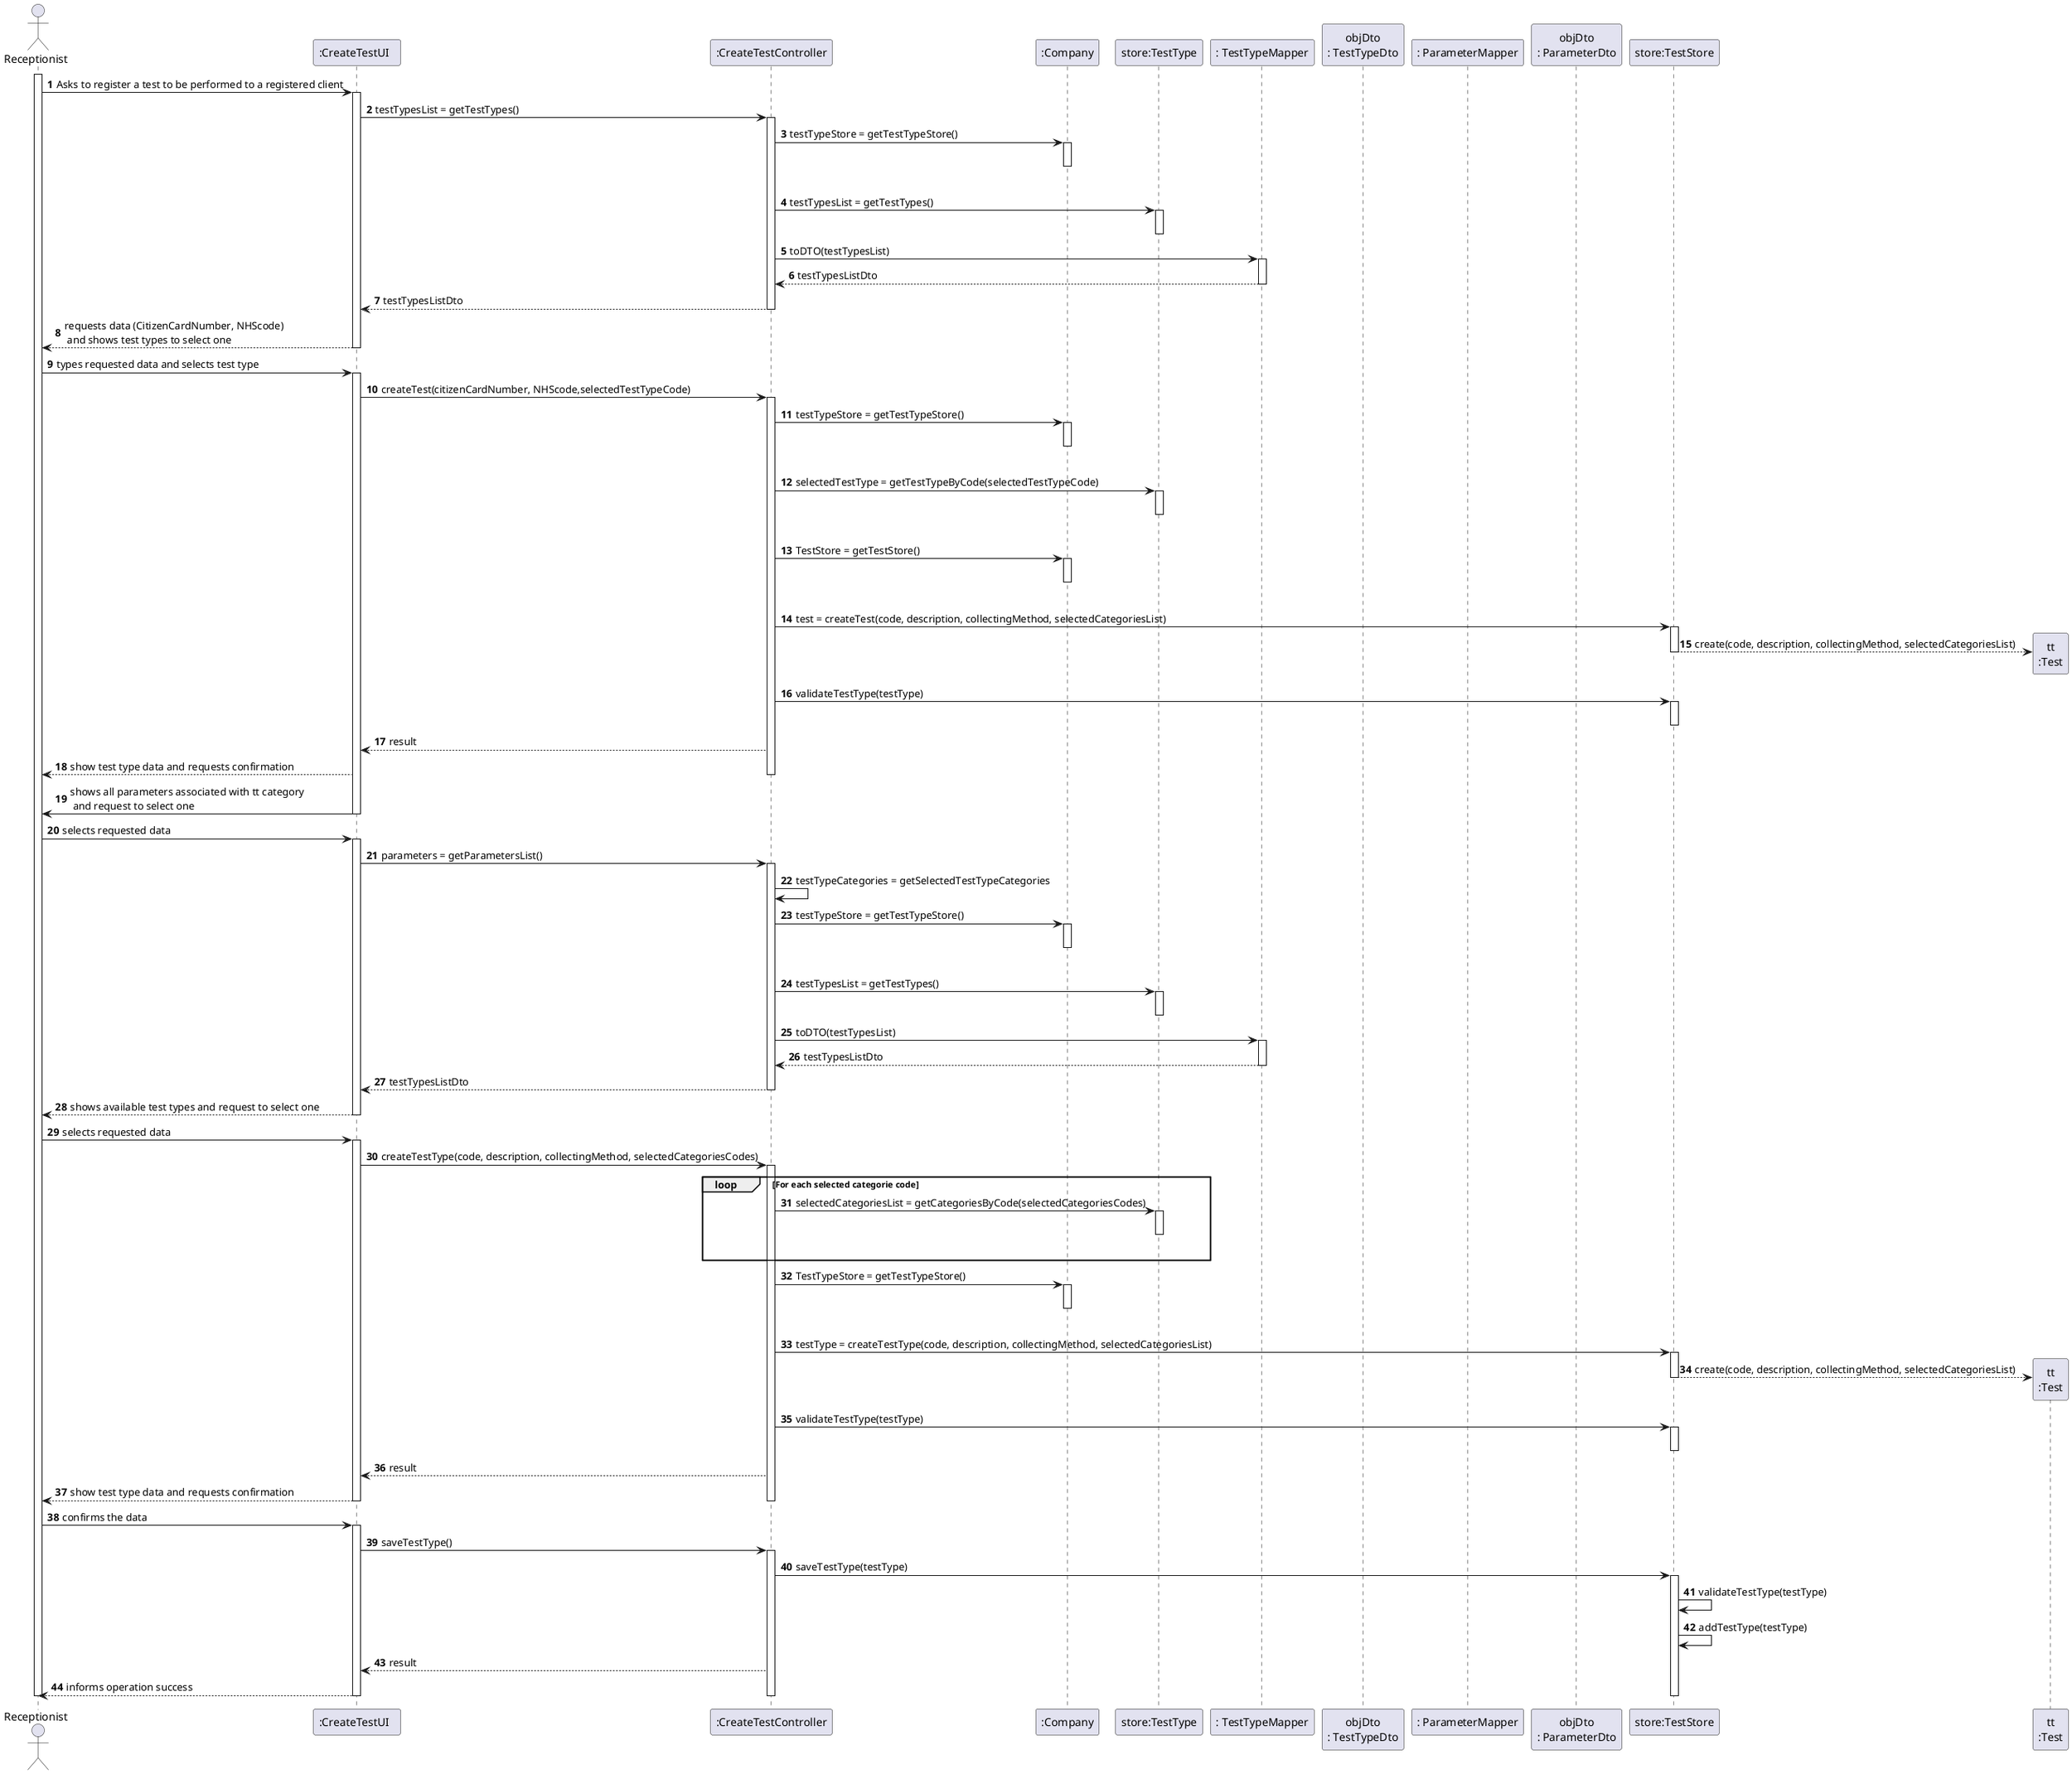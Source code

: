 @startuml
autonumber
'hide footbox
actor "Receptionist" as ADM

participant ":CreateTestUI  " as UI
participant ":CreateTestController" as CTRL
participant ":Company" as PLAT
participant "store:TestType" as TEST_TYPE_STORE
participant ": TestTypeMapper" as TT_MAPPER
participant "objDto\n: TestTypeDto" as TT_DTO
participant ": ParameterMapper" as PARAM_MAPPER
participant "objDto\n: ParameterDto" as PARAM_DTO
/'participant ":Platform" as PLAT'/
participant "store:TestStore" as ORG
participant "tt\n:Test" as TAREFA


activate ADM
ADM -> UI : Asks to register a test to be performed to a registered client
activate UI
UI -> CTRL : testTypesList = getTestTypes()
activate CTRL
CTRL -> PLAT : testTypeStore = getTestTypeStore()
activate PLAT
|||
deactivate PLAT

CTRL -> TEST_TYPE_STORE : testTypesList = getTestTypes()
activate TEST_TYPE_STORE
deactivate TEST_TYPE_STORE


CTRL -> TT_MAPPER : toDTO(testTypesList)
activate TT_MAPPER
TT_MAPPER --> CTRL : testTypesListDto
deactivate TT_MAPPER


CTRL --> UI : testTypesListDto
deactivate CTRL

UI --> ADM : requests data (CitizenCardNumber, NHScode) \n and shows test types to select one
deactivate UI


ADM -> UI : types requested data and selects test type
activate UI
UI -> CTRL : createTest(citizenCardNumber, NHScode,selectedTestTypeCode)
activate CTRL

CTRL -> PLAT : testTypeStore = getTestTypeStore()
activate PLAT
|||
deactivate PLAT

CTRL -> TEST_TYPE_STORE : selectedTestType = getTestTypeByCode(selectedTestTypeCode)
activate TEST_TYPE_STORE
|||
deactivate TEST_TYPE_STORE


CTRL -> PLAT : TestStore = getTestStore()
activate PLAT
|||
deactivate PLAT
CTRL -> ORG: test = createTest(code, description, collectingMethod, selectedCategoriesList)
activate ORG

ORG --> TAREFA**: create(code, description, collectingMethod, selectedCategoriesList)
deactivate ORG
CTRL -> ORG: validateTestType(testType)
activate ORG
deactivate ORG
CTRL --> UI: result

UI --> ADM: show test type data and requests confirmation
deactivate ORG
deactivate PLAT
deactivate CTRL

UI -> ADM : shows all parameters associated with tt category \n and request to select one
deactivate UI

ADM -> UI : selects requested data
activate UI

UI -> CTRL : parameters = getParametersList()
activate CTRL
CTRL -> CTRL : testTypeCategories = getSelectedTestTypeCategories
CTRL -> PLAT : testTypeStore = getTestTypeStore()
activate PLAT
|||
deactivate PLAT

CTRL -> TEST_TYPE_STORE : testTypesList = getTestTypes()
activate TEST_TYPE_STORE
deactivate TEST_TYPE_STORE


CTRL -> TT_MAPPER : toDTO(testTypesList)
activate TT_MAPPER
TT_MAPPER --> CTRL : testTypesListDto
deactivate TT_MAPPER


CTRL --> UI : testTypesListDto
deactivate CTRL

UI --> ADM : shows available test types and request to select one
deactivate PLAT
deactivate UI


ADM -> UI : selects requested data
activate UI
UI -> CTRL : createTestType(code, description, collectingMethod, selectedCategoriesCodes)
activate CTRL


loop For each selected categorie code
CTRL -> TEST_TYPE_STORE : selectedCategoriesList = getCategoriesByCode(selectedCategoriesCodes)
activate TEST_TYPE_STORE
|||
deactivate TEST_TYPE_STORE
end

CTRL -> PLAT : TestTypeStore = getTestTypeStore()
activate PLAT
|||
deactivate PLAT
CTRL -> ORG: testType = createTestType(code, description, collectingMethod, selectedCategoriesList)
activate ORG

ORG --> TAREFA**: create(code, description, collectingMethod, selectedCategoriesList)
deactivate ORG
CTRL -> ORG: validateTestType(testType)
activate ORG
deactivate ORG
CTRL --> UI: result

UI --> ADM: show test type data and requests confirmation
deactivate ORG
deactivate PLAT
deactivate CTRL
deactivate UI

ADM -> UI : confirms the data
activate UI
UI -> CTRL : saveTestType()
activate CTRL

CTRL -> ORG : saveTestType(testType)
activate ORG

ORG -> ORG: validateTestType(testType)
ORG -> ORG: addTestType(testType)

CTRL --> UI: result

UI --> ADM : informs operation success
deactivate ORG
deactivate CTRL
deactivate UI

deactivate ADM

@enduml
